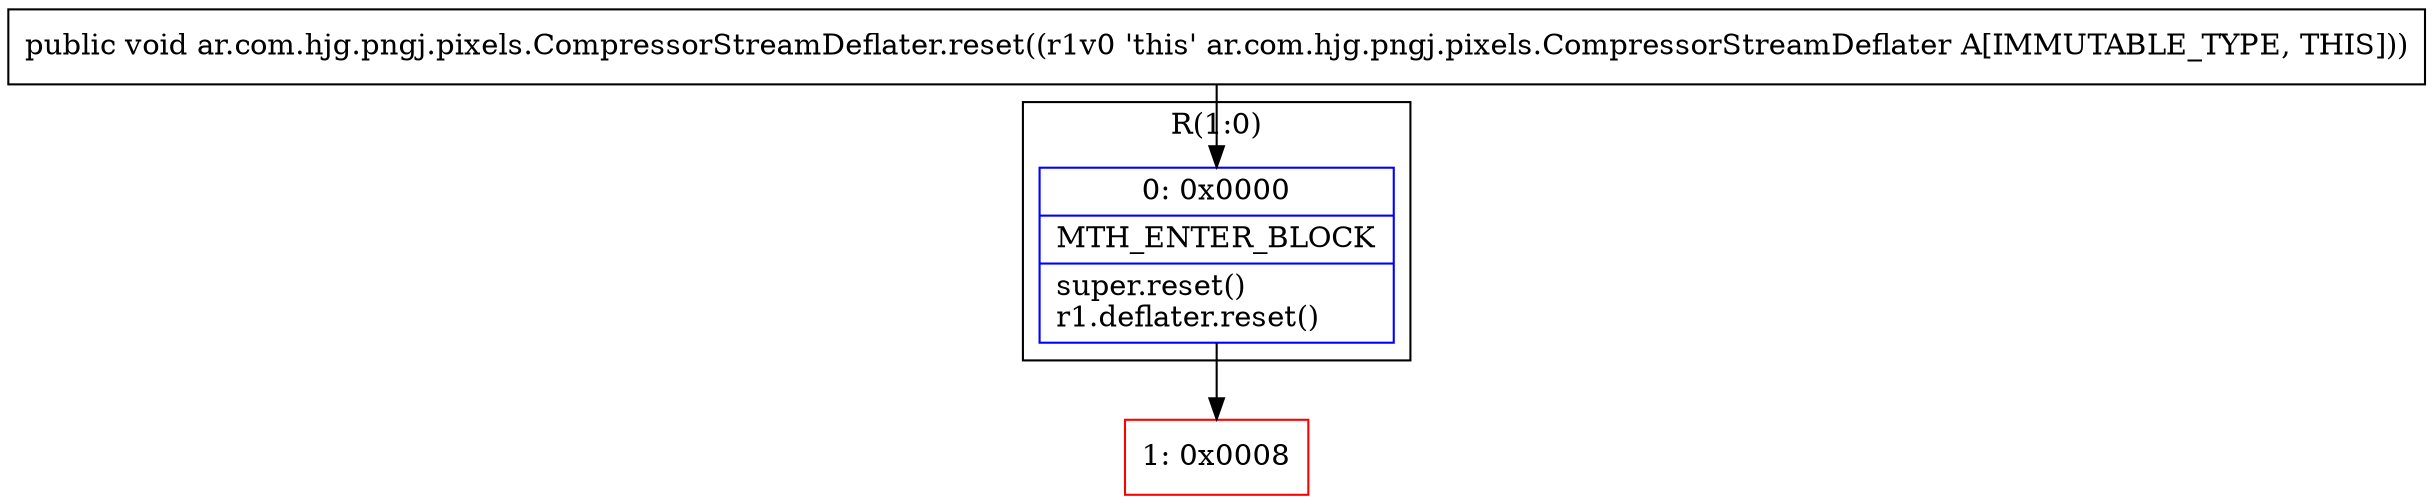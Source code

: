 digraph "CFG forar.com.hjg.pngj.pixels.CompressorStreamDeflater.reset()V" {
subgraph cluster_Region_2016764106 {
label = "R(1:0)";
node [shape=record,color=blue];
Node_0 [shape=record,label="{0\:\ 0x0000|MTH_ENTER_BLOCK\l|super.reset()\lr1.deflater.reset()\l}"];
}
Node_1 [shape=record,color=red,label="{1\:\ 0x0008}"];
MethodNode[shape=record,label="{public void ar.com.hjg.pngj.pixels.CompressorStreamDeflater.reset((r1v0 'this' ar.com.hjg.pngj.pixels.CompressorStreamDeflater A[IMMUTABLE_TYPE, THIS])) }"];
MethodNode -> Node_0;
Node_0 -> Node_1;
}

